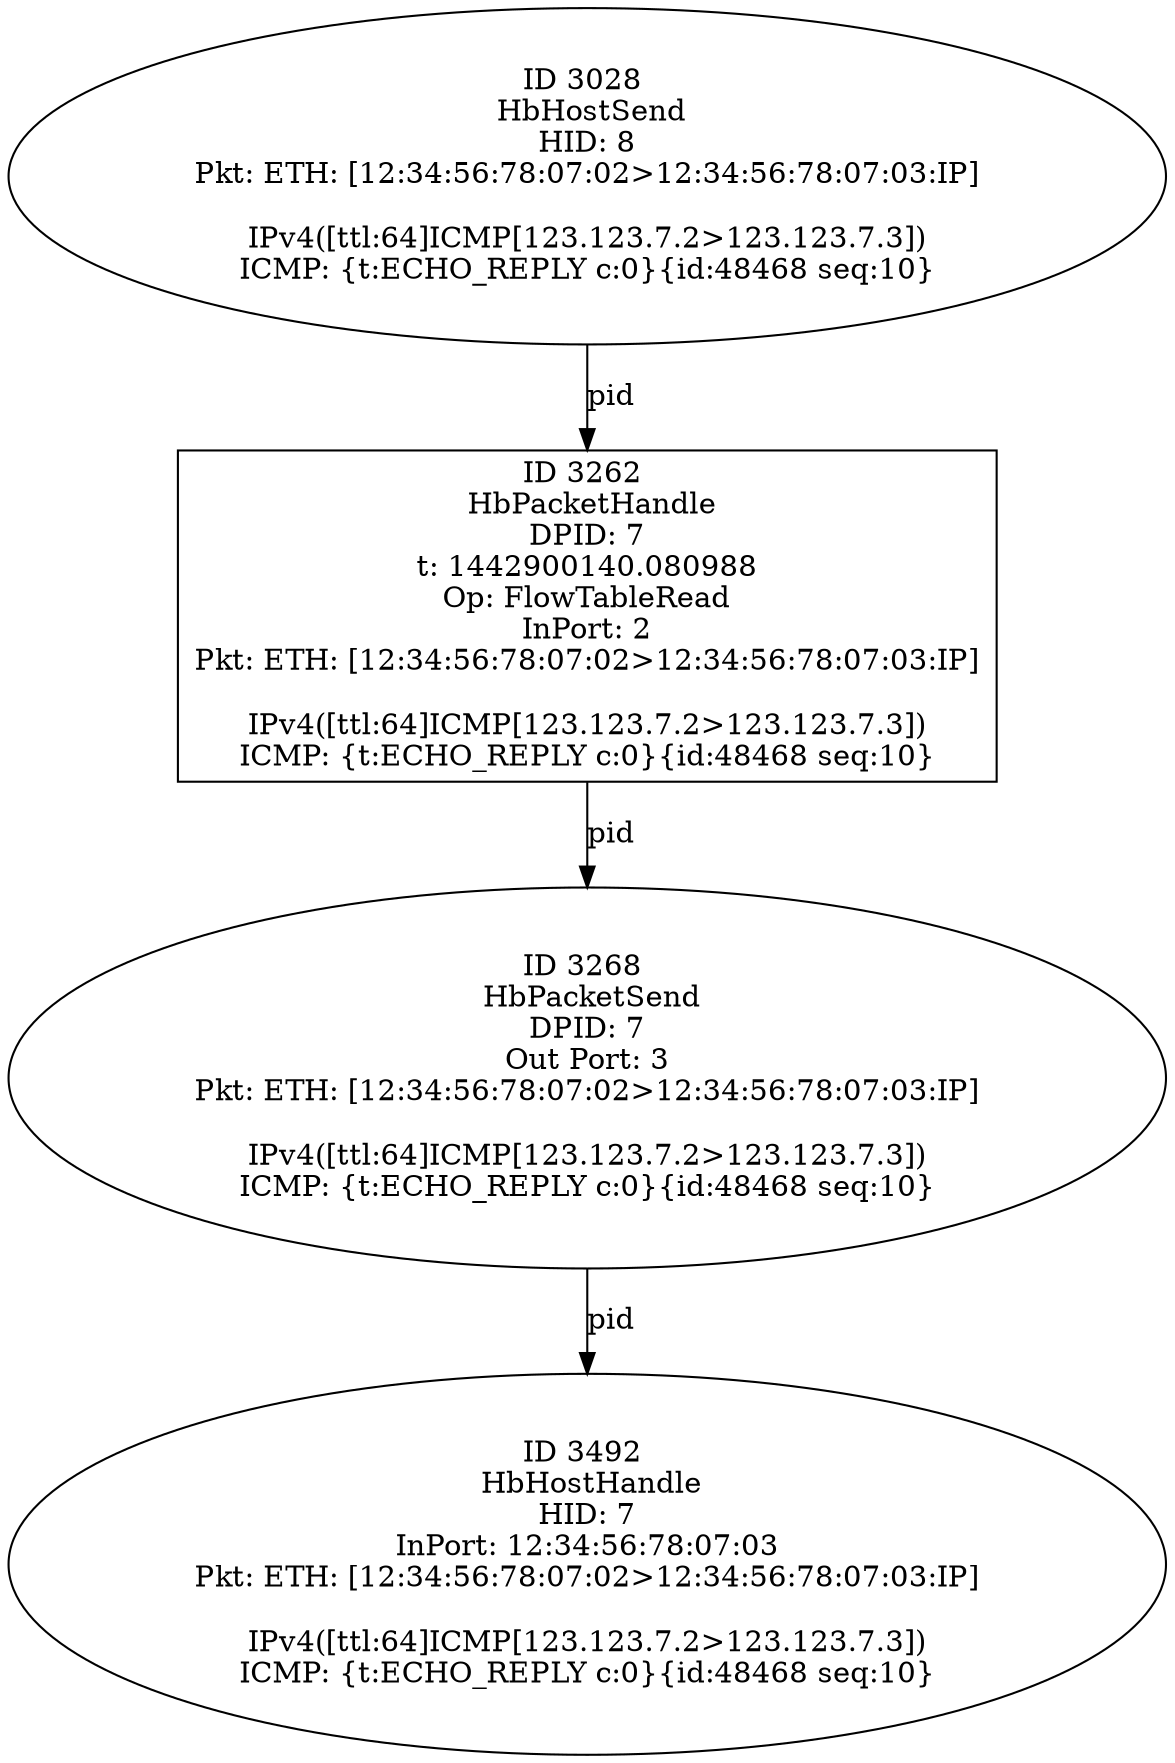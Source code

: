 strict digraph G {
3492 [shape=oval, event=<hb_events.HbHostHandle object at 0x1083843d0>, label="ID 3492 
 HbHostHandle
HID: 7
InPort: 12:34:56:78:07:03
Pkt: ETH: [12:34:56:78:07:02>12:34:56:78:07:03:IP]

IPv4([ttl:64]ICMP[123.123.7.2>123.123.7.3])
ICMP: {t:ECHO_REPLY c:0}{id:48468 seq:10}"];
3268 [shape=oval, event=<hb_events.HbPacketSend object at 0x1082a52d0>, label="ID 3268 
 HbPacketSend
DPID: 7
Out Port: 3
Pkt: ETH: [12:34:56:78:07:02>12:34:56:78:07:03:IP]

IPv4([ttl:64]ICMP[123.123.7.2>123.123.7.3])
ICMP: {t:ECHO_REPLY c:0}{id:48468 seq:10}"];
3262 [shape=box, event=<hb_events.HbPacketHandle object at 0x108294c90>, label="ID 3262 
 HbPacketHandle
DPID: 7
t: 1442900140.080988
Op: FlowTableRead
InPort: 2
Pkt: ETH: [12:34:56:78:07:02>12:34:56:78:07:03:IP]

IPv4([ttl:64]ICMP[123.123.7.2>123.123.7.3])
ICMP: {t:ECHO_REPLY c:0}{id:48468 seq:10}"];
3028 [shape=oval, event=<hb_events.HbHostSend object at 0x108185690>, label="ID 3028 
 HbHostSend
HID: 8
Pkt: ETH: [12:34:56:78:07:02>12:34:56:78:07:03:IP]

IPv4([ttl:64]ICMP[123.123.7.2>123.123.7.3])
ICMP: {t:ECHO_REPLY c:0}{id:48468 seq:10}"];
3268 -> 3492  [rel=pid, label=pid];
3262 -> 3268  [rel=pid, label=pid];
3028 -> 3262  [rel=pid, label=pid];
}
